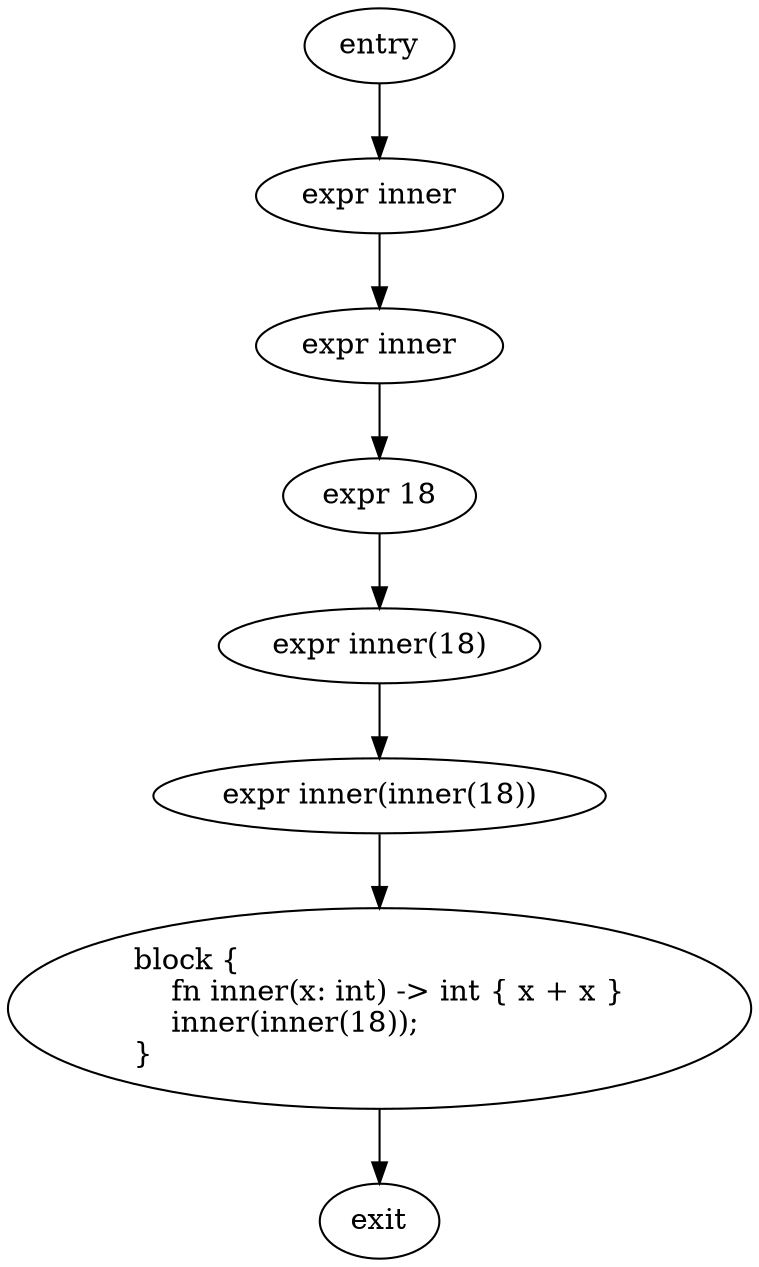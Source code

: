 digraph block {
    N0[label="entry"];
    N1[label="exit"];
    N2[label="expr inner"];
    N3[label="expr inner"];
    N4[label="expr 18"];
    N5[label="expr inner(18)"];
    N6[label="expr inner(inner(18))"];
    N7[label="block {\l    fn inner(x: int) -> int { x + x }\l    inner(inner(18));\l}\l"];
    N0 -> N2;
    N2 -> N3;
    N3 -> N4;
    N4 -> N5;
    N5 -> N6;
    N6 -> N7;
    N7 -> N1;
}
